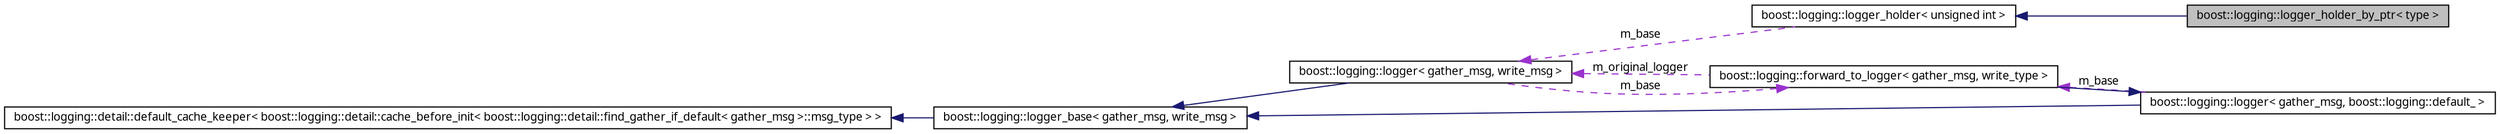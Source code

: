 digraph G
{
  edge [fontname="FreeSans.ttf",fontsize=10,labelfontname="FreeSans.ttf",labelfontsize=10];
  node [fontname="FreeSans.ttf",fontsize=10,shape=record];
  rankdir=LR;
  Node1 [label="boost::logging::logger_holder_by_ptr\< type \>",height=0.2,width=0.4,color="black", fillcolor="grey75", style="filled" fontcolor="black"];
  Node2 -> Node1 [dir=back,color="midnightblue",fontsize=10,style="solid",fontname="FreeSans.ttf"];
  Node2 [label="boost::logging::logger_holder\< unsigned int \>",height=0.2,width=0.4,color="black", fillcolor="white", style="filled",URL="$structboost_1_1logging_1_1logger__holder.html",tooltip="Allows using a log without knowing its full type yet. Even if the log is not fully..."];
  Node3 -> Node2 [dir=back,color="darkorchid3",fontsize=10,style="dashed",label="m_base",fontname="FreeSans.ttf"];
  Node3 [label="boost::logging::logger\< gather_msg, write_msg \>",height=0.2,width=0.4,color="black", fillcolor="white", style="filled",URL="$structboost_1_1logging_1_1logger.html",tooltip="The logger class. Every log from your application is an instance of this (see workflow)..."];
  Node4 -> Node3 [dir=back,color="midnightblue",fontsize=10,style="solid",fontname="FreeSans.ttf"];
  Node4 [label="boost::logging::logger_base\< gather_msg, write_msg \>",height=0.2,width=0.4,color="black", fillcolor="white", style="filled",URL="$structboost_1_1logging_1_1logger__base.html"];
  Node5 -> Node4 [dir=back,color="midnightblue",fontsize=10,style="solid",fontname="FreeSans.ttf"];
  Node5 [label="boost::logging::detail::default_cache_keeper\< boost::logging::detail::cache_before_init\< boost::logging::detail::find_gather_if_default\< gather_msg \>::msg_type \> \>",height=0.2,width=0.4,color="black", fillcolor="white", style="filled",URL="$structboost_1_1logging_1_1detail_1_1default__cache__keeper.html",tooltip="default implementation of keeping cache"];
  Node6 -> Node3 [dir=back,color="darkorchid3",fontsize=10,style="dashed",label="m_base",fontname="FreeSans.ttf"];
  Node6 [label="boost::logging::forward_to_logger\< gather_msg, write_type \>",height=0.2,width=0.4,color="black", fillcolor="white", style="filled",URL="$structboost_1_1logging_1_1forward__to__logger.html"];
  Node7 -> Node6 [dir=back,color="midnightblue",fontsize=10,style="solid",fontname="FreeSans.ttf"];
  Node7 [label="boost::logging::logger\< gather_msg, boost::logging::default_ \>",height=0.2,width=0.4,color="black", fillcolor="white", style="filled",URL="$structboost_1_1logging_1_1logger.html",tooltip="The logger class. Every log from your application is an instance of this (see workflow)..."];
  Node4 -> Node7 [dir=back,color="midnightblue",fontsize=10,style="solid",fontname="FreeSans.ttf"];
  Node6 -> Node7 [dir=back,color="darkorchid3",fontsize=10,style="dashed",label="m_base",fontname="FreeSans.ttf"];
  Node3 -> Node6 [dir=back,color="darkorchid3",fontsize=10,style="dashed",label="m_original_logger",fontname="FreeSans.ttf"];
}

